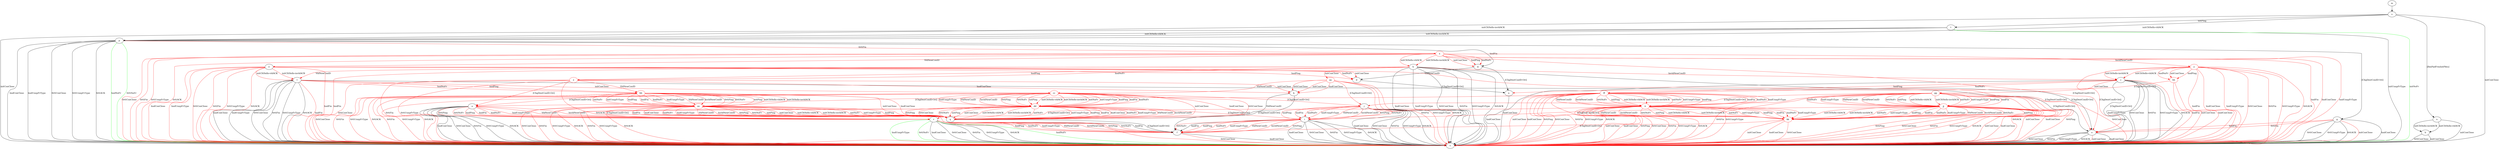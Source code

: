 digraph "" {
	a -> r	[key=0,
		color=red,
		label="hndPing "];
	a -> r	[key=1,
		color=red,
		label="hndFin "];
	a -> r	[key=2,
		color=red,
		label="hndNoFr "];
	a -> r	[key=3,
		color=red,
		label="hndUnxpFrType "];
	a -> r	[key=4,
		color=red,
		label="VldNewConID "];
	a -> r	[key=5,
		color=red,
		label="InvldNewConID "];
	a -> r	[key=6,
		color=red,
		label="0rttPing "];
	a -> r	[key=7,
		color=red,
		label="0rttNoFr "];
	a -> v	[key=0,
		label="hndConClose "];
	a -> v	[key=1,
		label="0rttConClose "];
	a -> v	[key=2,
		label="0rttFin "];
	a -> v	[key=3,
		label="0rttUnxpFrType "];
	a -> v	[key=4,
		label="0rttACK "];
	b -> v	[key=0,
		label="initConClose "];
	b -> v	[key=1,
		label="0rttConClose "];
	c -> o	[key=0,
		label="[ChgDestConID-Ori] "];
	c -> v	[key=0,
		label="hndConClose "];
	c -> v	[key=1,
		label="hndUnxpFrType "];
	c -> v	[key=2,
		label="0rttConClose "];
	c -> v	[key=3,
		label="0rttFin "];
	c -> v	[key=4,
		label="0rttUnxpFrType "];
	c -> v	[key=5,
		label="0rttACK "];
	c -> v	[key=6,
		color=red,
		label="hndFin "];
	ff	[color=red];
	c -> ff	[key=0,
		color=red,
		label="hndPing "];
	c -> ff	[key=1,
		color=red,
		label="hndNoFr "];
	gg	[color=red];
	c -> gg	[key=0,
		color=red,
		label="initConClose "];
	d -> n	[key=0,
		label="[ChgDestConID-Ori] "];
	e -> d	[key=0,
		color=red,
		label="initConClose "];
	e -> d	[key=1,
		color=red,
		label="hndPing "];
	e -> d	[key=2,
		color=red,
		label="hndNoFr "];
	e -> l	[key=0,
		color=red,
		label="initCltHello-vldACK "];
	e -> l	[key=1,
		color=red,
		label="initCltHello-invldACK "];
	e -> o	[key=0,
		color=red,
		label="[ChgDestConID-Ori] "];
	e -> v	[key=0,
		color=red,
		label="hndFin "];
	e -> v	[key=1,
		color=red,
		label="hndConClose "];
	e -> v	[key=2,
		color=red,
		label="hndUnxpFrType "];
	e -> v	[key=3,
		color=red,
		label="0rttConClose "];
	e -> v	[key=4,
		color=red,
		label="0rttFin "];
	e -> v	[key=5,
		color=red,
		label="0rttUnxpFrType "];
	e -> v	[key=6,
		color=red,
		label="0rttACK "];
	f -> v	[key=0,
		label="hndConClose "];
	f -> v	[key=1,
		color=red,
		label="0rttConClose "];
	g -> o	[key=0,
		color=red,
		label="hndFin "];
	g -> o	[key=1,
		color=red,
		label="0rttFin "];
	g -> v	[key=0,
		label="hndConClose "];
	g -> v	[key=1,
		label="0rttConClose "];
	g -> v	[key=2,
		label="0rttUnxpFrType "];
	g -> v	[key=3,
		label="0rttACK "];
	g -> v	[key=4,
		color=red,
		label="initConClose "];
	h -> c	[key=0,
		color=red,
		label="InvldNewConID "];
	h -> l	[key=0,
		color=red,
		label="VldNewConID "];
	h -> o	[key=0,
		label="[ChgDestConID-Ori] "];
	h -> v	[key=0,
		label="hndConClose "];
	h -> v	[key=1,
		label="hndUnxpFrType "];
	h -> v	[key=2,
		label="0rttConClose "];
	h -> v	[key=3,
		label="0rttFin "];
	h -> v	[key=4,
		label="0rttUnxpFrType "];
	h -> v	[key=5,
		label="0rttACK "];
	h -> v	[key=6,
		color=red,
		label="hndFin "];
	z	[color=red];
	h -> z	[key=0,
		color=red,
		label="hndPing "];
	h -> z	[key=1,
		color=red,
		label="hndNoFr "];
	aa	[color=red];
	h -> aa	[key=0,
		color=red,
		label="initConClose "];
	i -> f	[key=0,
		label="hndFin "];
	i -> f	[key=1,
		color=red,
		label="hndPing "];
	i -> f	[key=2,
		color=red,
		label="hndNoFr "];
	i -> f	[key=3,
		color=red,
		label="hndUnxpFrType "];
	i -> f	[key=4,
		color=red,
		label="VldNewConID "];
	i -> f	[key=5,
		color=red,
		label="InvldNewConID "];
	i -> f	[key=6,
		color=red,
		label="0rttPing "];
	i -> f	[key=7,
		color=red,
		label="0rttNoFr "];
	i -> v	[key=0,
		label="hndConClose "];
	i -> v	[key=1,
		label="0rttConClose "];
	i -> v	[key=2,
		label="0rttFin "];
	i -> v	[key=3,
		label="0rttUnxpFrType "];
	i -> v	[key=4,
		label="0rttACK "];
	j -> i	[key=0,
		color=red,
		label="hndPing "];
	j -> i	[key=1,
		color=red,
		label="hndFin "];
	j -> i	[key=2,
		color=red,
		label="hndNoFr "];
	j -> i	[key=3,
		color=red,
		label="hndUnxpFrType "];
	j -> i	[key=4,
		color=red,
		label="VldNewConID "];
	j -> i	[key=5,
		color=red,
		label="InvldNewConID "];
	j -> i	[key=6,
		color=red,
		label="0rttPing "];
	j -> i	[key=7,
		color=red,
		label="0rttNoFr "];
	j -> v	[key=0,
		label="hndConClose "];
	j -> v	[key=1,
		label="0rttConClose "];
	j -> v	[key=2,
		label="0rttFin "];
	j -> v	[key=3,
		label="0rttUnxpFrType "];
	j -> v	[key=4,
		label="0rttACK "];
	k -> f	[key=0,
		label="[ChgDestConID-Ori] "];
	k -> q	[key=0,
		label="VldNewConID "];
	l -> o	[key=0,
		label="[ChgDestConID-Ori] "];
	l -> v	[key=0,
		label="hndConClose "];
	l -> v	[key=1,
		label="hndUnxpFrType "];
	l -> v	[key=2,
		label="0rttConClose "];
	l -> v	[key=3,
		label="0rttFin "];
	l -> v	[key=4,
		label="0rttUnxpFrType "];
	l -> v	[key=5,
		label="0rttACK "];
	l -> v	[key=6,
		color=red,
		label="hndFin "];
	bb	[color=red];
	l -> bb	[key=0,
		color=red,
		label="hndPing "];
	l -> bb	[key=1,
		color=red,
		label="hndNoFr "];
	cc	[color=red];
	l -> cc	[key=0,
		color=red,
		label="initConClose "];
	m -> s	[key=0];
	n -> v	[key=0,
		label="hndConClose "];
	o -> v	[key=0,
		label="hndConClose "];
	o -> v	[key=1,
		label="0rttConClose "];
	o -> v	[key=2,
		label="0rttFin "];
	o -> v	[key=3,
		label="0rttUnxpFrType "];
	o -> v	[key=4,
		label="0rttACK "];
	o -> v	[key=5,
		color=red,
		label="initConClose "];
	p -> g	[key=0,
		label="[ChgDestConID-Ori] "];
	p -> v	[key=0,
		label="hndConClose "];
	p -> v	[key=1,
		label="hndUnxpFrType "];
	p -> v	[key=2,
		label="0rttConClose "];
	p -> v	[key=3,
		label="0rttUnxpFrType "];
	p -> v	[key=4,
		label="0rttACK "];
	p -> v	[key=5,
		color=green,
		label="hndNoFr "];
	p -> v	[key=6,
		color=green,
		label="0rttNoFr "];
	p -> w	[key=0,
		label="hndFin "];
	x	[color=red];
	p -> x	[key=0,
		color=red,
		label="0rttFin "];
	q -> f	[key=0,
		label="[ChgDestConID-Ori] "];
	r -> f	[key=0,
		label="hndFin "];
	r -> f	[key=1,
		color=red,
		label="hndPing "];
	r -> f	[key=2,
		color=red,
		label="hndNoFr "];
	r -> f	[key=3,
		color=red,
		label="hndUnxpFrType "];
	r -> f	[key=4,
		color=red,
		label="VldNewConID "];
	r -> f	[key=5,
		color=red,
		label="InvldNewConID "];
	r -> f	[key=6,
		color=red,
		label="0rttPing "];
	r -> f	[key=7,
		color=red,
		label="0rttNoFr "];
	r -> v	[key=0,
		label="hndConClose "];
	r -> v	[key=1,
		label="0rttConClose "];
	r -> v	[key=2,
		label="0rttFin "];
	r -> v	[key=3,
		label="0rttUnxpFrType "];
	r -> v	[key=4,
		label="0rttACK "];
	r -> v	[key=5,
		color=green,
		label="hndNoFr "];
	r -> v	[key=6,
		color=green,
		label="hndUnxpFrType "];
	r -> v	[key=7,
		color=green,
		label="0rttNoFr "];
	s -> p	[key=0,
		label="initCltHello-vldACK "];
	s -> p	[key=1,
		label="initCltHello-invldACK "];
	s -> t	[key=0,
		label="initPing "];
	s -> u	[key=0,
		label="[RmPadFrmInitPkts] "];
	s -> v	[key=0,
		label="initConClose "];
	t -> p	[key=0,
		label="initCltHello-vldACK "];
	t -> p	[key=1,
		label="initCltHello-invldACK "];
	t -> v	[key=0,
		label="initConClose "];
	t -> v	[key=1,
		label="initUnxpFrType "];
	t -> v	[key=2,
		color=green,
		label="initNoFr "];
	u -> b	[key=0,
		label="initCltHello-vldACK "];
	u -> b	[key=1,
		label="initCltHello-invldACK "];
	u -> v	[key=0,
		label="initConClose "];
	w -> d	[key=0,
		label="VldNewConID "];
	w -> n	[key=0,
		label="[ChgDestConID-Ori] "];
	x -> e	[key=0,
		color=red,
		label="VldNewConID "];
	x -> h	[key=0,
		color=red,
		label="initCltHello-vldACK "];
	x -> h	[key=1,
		color=red,
		label="initCltHello-invldACK "];
	x -> o	[key=0,
		color=red,
		label="[ChgDestConID-Ori] "];
	x -> v	[key=0,
		color=red,
		label="hndFin "];
	x -> v	[key=1,
		color=red,
		label="hndConClose "];
	x -> v	[key=2,
		color=red,
		label="hndUnxpFrType "];
	x -> v	[key=3,
		color=red,
		label="0rttConClose "];
	x -> v	[key=4,
		color=red,
		label="0rttFin "];
	x -> v	[key=5,
		color=red,
		label="0rttUnxpFrType "];
	x -> v	[key=6,
		color=red,
		label="0rttACK "];
	x -> w	[key=0,
		color=red,
		label="initConClose "];
	x -> w	[key=1,
		color=red,
		label="hndPing "];
	x -> w	[key=2,
		color=red,
		label="hndNoFr "];
	y	[color=red];
	x -> y	[key=0,
		color=red,
		label="InvldNewConID "];
	y -> c	[key=0,
		color=red,
		label="initCltHello-vldACK "];
	y -> c	[key=1,
		color=red,
		label="initCltHello-invldACK "];
	y -> o	[key=0,
		color=red,
		label="[ChgDestConID-Ori] "];
	y -> v	[key=0,
		color=red,
		label="hndFin "];
	y -> v	[key=1,
		color=red,
		label="hndConClose "];
	y -> v	[key=2,
		color=red,
		label="hndUnxpFrType "];
	y -> v	[key=3,
		color=red,
		label="0rttConClose "];
	y -> v	[key=4,
		color=red,
		label="0rttFin "];
	y -> v	[key=5,
		color=red,
		label="0rttUnxpFrType "];
	y -> v	[key=6,
		color=red,
		label="0rttACK "];
	hh	[color=red];
	y -> hh	[key=0,
		color=red,
		label="initConClose "];
	y -> hh	[key=1,
		color=red,
		label="hndPing "];
	y -> hh	[key=2,
		color=red,
		label="hndNoFr "];
	z -> a	[key=0,
		color=red,
		label="[ChgDestConID-Ori] "];
	z -> k	[key=0,
		color=red,
		label="initConClose "];
	z -> k	[key=1,
		color=red,
		label="hndConClose "];
	z -> v	[key=0,
		color=red,
		label="0rttConClose "];
	z -> v	[key=1,
		color=red,
		label="0rttFin "];
	z -> v	[key=2,
		color=red,
		label="0rttUnxpFrType "];
	z -> v	[key=3,
		color=red,
		label="0rttACK "];
	z -> bb	[key=0,
		color=red,
		label="VldNewConID "];
	aa -> j	[key=0,
		color=red,
		label="[ChgDestConID-Ori] "];
	aa -> k	[key=0,
		color=red,
		label="initConClose "];
	aa -> k	[key=1,
		color=red,
		label="hndConClose "];
	aa -> k	[key=2,
		color=red,
		label="0rttConClose "];
	aa -> v	[key=0,
		color=red,
		label="0rttFin "];
	aa -> v	[key=1,
		color=red,
		label="0rttUnxpFrType "];
	aa -> v	[key=2,
		color=red,
		label="0rttACK "];
	aa -> cc	[key=0,
		color=red,
		label="VldNewConID "];
	bb -> a	[key=0,
		color=red,
		label="[ChgDestConID-Ori] "];
	bb -> q	[key=0,
		color=red,
		label="initConClose "];
	bb -> q	[key=1,
		color=red,
		label="hndConClose "];
	bb -> v	[key=0,
		color=red,
		label="0rttConClose "];
	bb -> v	[key=1,
		color=red,
		label="0rttFin "];
	bb -> v	[key=2,
		color=red,
		label="0rttUnxpFrType "];
	bb -> v	[key=3,
		color=red,
		label="0rttACK "];
	ee	[color=red];
	bb -> ee	[key=0,
		color=red,
		label="initPing "];
	bb -> ee	[key=1,
		color=red,
		label="initCltHello-vldACK "];
	bb -> ee	[key=2,
		color=red,
		label="initCltHello-invldACK "];
	bb -> ee	[key=3,
		color=red,
		label="initNoFr "];
	bb -> ee	[key=4,
		color=red,
		label="initUnxpFrType "];
	bb -> ee	[key=5,
		color=red,
		label="hndPing "];
	bb -> ee	[key=6,
		color=red,
		label="hndFin "];
	bb -> ee	[key=7,
		color=red,
		label="hndNoFr "];
	bb -> ee	[key=8,
		color=red,
		label="hndUnxpFrType "];
	bb -> ee	[key=9,
		color=red,
		label="VldNewConID "];
	bb -> ee	[key=10,
		color=red,
		label="InvldNewConID "];
	bb -> ee	[key=11,
		color=red,
		label="0rttPing "];
	bb -> ee	[key=12,
		color=red,
		label="0rttNoFr "];
	cc -> j	[key=0,
		color=red,
		label="[ChgDestConID-Ori] "];
	cc -> q	[key=0,
		color=red,
		label="initConClose "];
	cc -> q	[key=1,
		color=red,
		label="hndConClose "];
	cc -> q	[key=2,
		color=red,
		label="0rttConClose "];
	cc -> v	[key=0,
		color=red,
		label="0rttFin "];
	cc -> v	[key=1,
		color=red,
		label="0rttUnxpFrType "];
	cc -> v	[key=2,
		color=red,
		label="0rttACK "];
	dd	[color=red];
	cc -> dd	[key=0,
		color=red,
		label="initPing "];
	cc -> dd	[key=1,
		color=red,
		label="initCltHello-vldACK "];
	cc -> dd	[key=2,
		color=red,
		label="initCltHello-invldACK "];
	cc -> dd	[key=3,
		color=red,
		label="initNoFr "];
	cc -> dd	[key=4,
		color=red,
		label="initUnxpFrType "];
	cc -> dd	[key=5,
		color=red,
		label="hndPing "];
	cc -> dd	[key=6,
		color=red,
		label="hndFin "];
	cc -> dd	[key=7,
		color=red,
		label="hndNoFr "];
	cc -> dd	[key=8,
		color=red,
		label="hndUnxpFrType "];
	cc -> dd	[key=9,
		color=red,
		label="VldNewConID "];
	cc -> dd	[key=10,
		color=red,
		label="InvldNewConID "];
	cc -> dd	[key=11,
		color=red,
		label="0rttPing "];
	cc -> dd	[key=12,
		color=red,
		label="0rttNoFr "];
	dd -> i	[key=0,
		color=red,
		label="[ChgDestConID-Ori] "];
	dd -> q	[key=0,
		color=red,
		label="initPing "];
	dd -> q	[key=1,
		color=red,
		label="initConClose "];
	dd -> q	[key=2,
		color=red,
		label="initCltHello-vldACK "];
	dd -> q	[key=3,
		color=red,
		label="initCltHello-invldACK "];
	dd -> q	[key=4,
		color=red,
		label="initNoFr "];
	dd -> q	[key=5,
		color=red,
		label="initUnxpFrType "];
	dd -> q	[key=6,
		color=red,
		label="hndPing "];
	dd -> q	[key=7,
		color=red,
		label="hndFin "];
	dd -> q	[key=8,
		color=red,
		label="hndConClose "];
	dd -> q	[key=9,
		color=red,
		label="hndNoFr "];
	dd -> q	[key=10,
		color=red,
		label="hndUnxpFrType "];
	dd -> q	[key=11,
		color=red,
		label="VldNewConID "];
	dd -> q	[key=12,
		color=red,
		label="InvldNewConID "];
	dd -> q	[key=13,
		color=red,
		label="0rttPing "];
	dd -> q	[key=14,
		color=red,
		label="0rttConClose "];
	dd -> q	[key=15,
		color=red,
		label="0rttNoFr "];
	dd -> v	[key=0,
		color=red,
		label="0rttFin "];
	dd -> v	[key=1,
		color=red,
		label="0rttUnxpFrType "];
	dd -> v	[key=2,
		color=red,
		label="0rttACK "];
	ee -> q	[key=0,
		color=red,
		label="initPing "];
	ee -> q	[key=1,
		color=red,
		label="initConClose "];
	ee -> q	[key=2,
		color=red,
		label="initCltHello-vldACK "];
	ee -> q	[key=3,
		color=red,
		label="initCltHello-invldACK "];
	ee -> q	[key=4,
		color=red,
		label="initNoFr "];
	ee -> q	[key=5,
		color=red,
		label="initUnxpFrType "];
	ee -> q	[key=6,
		color=red,
		label="hndPing "];
	ee -> q	[key=7,
		color=red,
		label="hndFin "];
	ee -> q	[key=8,
		color=red,
		label="hndConClose "];
	ee -> q	[key=9,
		color=red,
		label="hndNoFr "];
	ee -> q	[key=10,
		color=red,
		label="hndUnxpFrType "];
	ee -> q	[key=11,
		color=red,
		label="VldNewConID "];
	ee -> q	[key=12,
		color=red,
		label="InvldNewConID "];
	ee -> q	[key=13,
		color=red,
		label="0rttPing "];
	ee -> q	[key=14,
		color=red,
		label="0rttNoFr "];
	ee -> r	[key=0,
		color=red,
		label="[ChgDestConID-Ori] "];
	ee -> v	[key=0,
		color=red,
		label="0rttConClose "];
	ee -> v	[key=1,
		color=red,
		label="0rttFin "];
	ee -> v	[key=2,
		color=red,
		label="0rttUnxpFrType "];
	ee -> v	[key=3,
		color=red,
		label="0rttACK "];
	ff -> a	[key=0,
		color=red,
		label="[ChgDestConID-Ori] "];
	ff -> v	[key=0,
		color=red,
		label="initConClose "];
	ff -> v	[key=1,
		color=red,
		label="hndConClose "];
	ff -> v	[key=2,
		color=red,
		label="0rttPing "];
	ff -> v	[key=3,
		color=red,
		label="0rttConClose "];
	ff -> v	[key=4,
		color=red,
		label="0rttFin "];
	ff -> v	[key=5,
		color=red,
		label="0rttUnxpFrType "];
	ff -> v	[key=6,
		color=red,
		label="0rttACK "];
	ii	[color=red];
	ff -> ii	[key=0,
		color=red,
		label="initPing "];
	ff -> ii	[key=1,
		color=red,
		label="initCltHello-vldACK "];
	ff -> ii	[key=2,
		color=red,
		label="initCltHello-invldACK "];
	ff -> ii	[key=3,
		color=red,
		label="initNoFr "];
	ff -> ii	[key=4,
		color=red,
		label="initUnxpFrType "];
	ff -> ii	[key=5,
		color=red,
		label="hndPing "];
	ff -> ii	[key=6,
		color=red,
		label="hndFin "];
	ff -> ii	[key=7,
		color=red,
		label="hndNoFr "];
	ff -> ii	[key=8,
		color=red,
		label="hndUnxpFrType "];
	ff -> ii	[key=9,
		color=red,
		label="VldNewConID "];
	ff -> ii	[key=10,
		color=red,
		label="InvldNewConID "];
	ff -> ii	[key=11,
		color=red,
		label="0rttNoFr "];
	gg -> j	[key=0,
		color=red,
		label="[ChgDestConID-Ori] "];
	gg -> v	[key=0,
		color=red,
		label="initConClose "];
	gg -> v	[key=1,
		color=red,
		label="hndConClose "];
	gg -> v	[key=2,
		color=red,
		label="0rttPing "];
	gg -> v	[key=3,
		color=red,
		label="0rttConClose "];
	gg -> v	[key=4,
		color=red,
		label="0rttFin "];
	gg -> v	[key=5,
		color=red,
		label="0rttUnxpFrType "];
	gg -> v	[key=6,
		color=red,
		label="0rttACK "];
	jj	[color=red];
	gg -> jj	[key=0,
		color=red,
		label="initPing "];
	gg -> jj	[key=1,
		color=red,
		label="initCltHello-vldACK "];
	gg -> jj	[key=2,
		color=red,
		label="initCltHello-invldACK "];
	gg -> jj	[key=3,
		color=red,
		label="initNoFr "];
	gg -> jj	[key=4,
		color=red,
		label="initUnxpFrType "];
	gg -> jj	[key=5,
		color=red,
		label="hndPing "];
	gg -> jj	[key=6,
		color=red,
		label="hndFin "];
	gg -> jj	[key=7,
		color=red,
		label="hndNoFr "];
	gg -> jj	[key=8,
		color=red,
		label="hndUnxpFrType "];
	gg -> jj	[key=9,
		color=red,
		label="VldNewConID "];
	gg -> jj	[key=10,
		color=red,
		label="InvldNewConID "];
	gg -> jj	[key=11,
		color=red,
		label="0rttNoFr "];
	hh -> n	[key=0,
		color=red,
		label="[ChgDestConID-Ori] "];
	hh -> v	[key=0,
		color=red,
		label="initConClose "];
	hh -> v	[key=1,
		color=red,
		label="hndConClose "];
	ii -> r	[key=0,
		color=red,
		label="[ChgDestConID-Ori] "];
	ii -> v	[key=0,
		color=red,
		label="initConClose "];
	ii -> v	[key=1,
		color=red,
		label="hndConClose "];
	ii -> v	[key=2,
		color=red,
		label="0rttPing "];
	ii -> v	[key=3,
		color=red,
		label="0rttConClose "];
	ii -> v	[key=4,
		color=red,
		label="0rttFin "];
	ii -> v	[key=5,
		color=red,
		label="0rttUnxpFrType "];
	ii -> v	[key=6,
		color=red,
		label="0rttACK "];
	kk	[color=red];
	ii -> kk	[key=0,
		color=red,
		label="initPing "];
	ii -> kk	[key=1,
		color=red,
		label="initCltHello-vldACK "];
	ii -> kk	[key=2,
		color=red,
		label="initCltHello-invldACK "];
	ii -> kk	[key=3,
		color=red,
		label="initNoFr "];
	ii -> kk	[key=4,
		color=red,
		label="initUnxpFrType "];
	ii -> kk	[key=5,
		color=red,
		label="hndPing "];
	ii -> kk	[key=6,
		color=red,
		label="hndFin "];
	ii -> kk	[key=7,
		color=red,
		label="hndNoFr "];
	ii -> kk	[key=8,
		color=red,
		label="hndUnxpFrType "];
	ii -> kk	[key=9,
		color=red,
		label="VldNewConID "];
	ii -> kk	[key=10,
		color=red,
		label="InvldNewConID "];
	ii -> kk	[key=11,
		color=red,
		label="0rttNoFr "];
	jj -> i	[key=0,
		color=red,
		label="[ChgDestConID-Ori] "];
	jj -> v	[key=0,
		color=red,
		label="initConClose "];
	jj -> v	[key=1,
		color=red,
		label="hndConClose "];
	jj -> v	[key=2,
		color=red,
		label="0rttPing "];
	jj -> v	[key=3,
		color=red,
		label="0rttConClose "];
	jj -> v	[key=4,
		color=red,
		label="0rttFin "];
	jj -> v	[key=5,
		color=red,
		label="0rttUnxpFrType "];
	jj -> v	[key=6,
		color=red,
		label="0rttACK "];
	jj -> kk	[key=0,
		color=red,
		label="initPing "];
	jj -> kk	[key=1,
		color=red,
		label="initCltHello-vldACK "];
	jj -> kk	[key=2,
		color=red,
		label="initCltHello-invldACK "];
	jj -> kk	[key=3,
		color=red,
		label="initNoFr "];
	jj -> kk	[key=4,
		color=red,
		label="initUnxpFrType "];
	jj -> kk	[key=5,
		color=red,
		label="hndPing "];
	jj -> kk	[key=6,
		color=red,
		label="hndFin "];
	jj -> kk	[key=7,
		color=red,
		label="hndNoFr "];
	jj -> kk	[key=8,
		color=red,
		label="hndUnxpFrType "];
	jj -> kk	[key=9,
		color=red,
		label="VldNewConID "];
	jj -> kk	[key=10,
		color=red,
		label="InvldNewConID "];
	jj -> kk	[key=11,
		color=red,
		label="0rttNoFr "];
	kk -> f	[key=0,
		color=red,
		label="[ChgDestConID-Ori] "];
	kk -> v	[key=0,
		color=red,
		label="initConClose "];
	kk -> v	[key=1,
		color=red,
		label="hndConClose "];
	kk -> v	[key=2,
		color=red,
		label="0rttConClose "];
}
